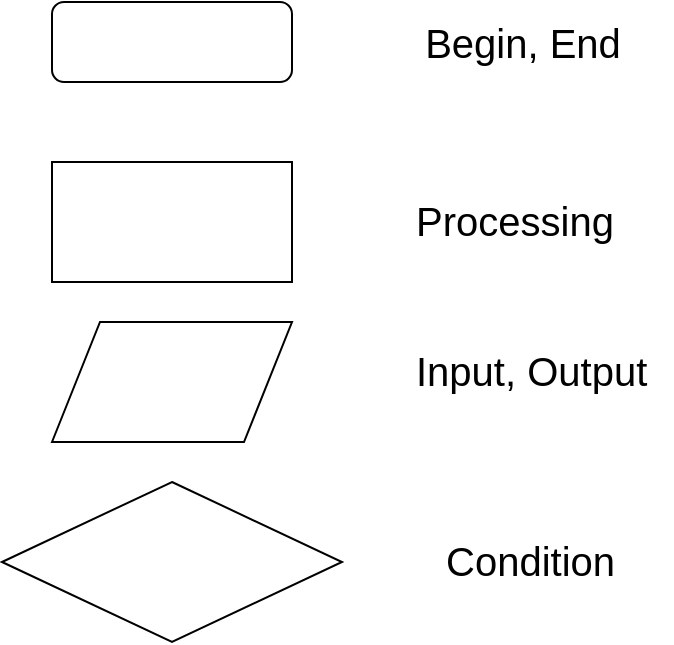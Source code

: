 <mxfile version="10.7.7" type="github"><diagram id="NQ_lSKHzyTNkHiHnLsRU" name="Page-1"><mxGraphModel dx="918" dy="435" grid="1" gridSize="10" guides="1" tooltips="1" connect="1" arrows="1" fold="1" page="1" pageScale="1" pageWidth="850" pageHeight="1100" math="0" shadow="0"><root><mxCell id="0"/><mxCell id="1" parent="0"/><mxCell id="tFHH3Uk4yq4T0WcbQTCw-1" value="" style="rounded=1;whiteSpace=wrap;html=1;" parent="1" vertex="1"><mxGeometry x="40" y="200" width="120" height="40" as="geometry"/></mxCell><mxCell id="tFHH3Uk4yq4T0WcbQTCw-2" value="" style="rounded=0;whiteSpace=wrap;html=1;" parent="1" vertex="1"><mxGeometry x="40" y="280" width="120" height="60" as="geometry"/></mxCell><mxCell id="tFHH3Uk4yq4T0WcbQTCw-3" value="" style="shape=parallelogram;perimeter=parallelogramPerimeter;whiteSpace=wrap;html=1;" parent="1" vertex="1"><mxGeometry x="40" y="360" width="120" height="60" as="geometry"/></mxCell><mxCell id="PAV6EqC9s6i-PgiVxpy9-1" value="" style="rhombus;whiteSpace=wrap;html=1;" vertex="1" parent="1"><mxGeometry x="15" y="440" width="170" height="80" as="geometry"/></mxCell><mxCell id="PAV6EqC9s6i-PgiVxpy9-2" value="Begin, End" style="text;html=1;resizable=0;autosize=1;align=center;verticalAlign=middle;points=[];fillColor=none;strokeColor=none;rounded=0;fontSize=20;" vertex="1" parent="1"><mxGeometry x="240" y="210" width="70" height="20" as="geometry"/></mxCell><mxCell id="PAV6EqC9s6i-PgiVxpy9-4" value="Processing" style="text;html=1;resizable=0;points=[];autosize=1;align=left;verticalAlign=top;spacingTop=-4;fontSize=20;" vertex="1" parent="1"><mxGeometry x="220" y="295" width="110" height="30" as="geometry"/></mxCell><mxCell id="PAV6EqC9s6i-PgiVxpy9-5" value="Input, Output" style="text;html=1;resizable=0;points=[];autosize=1;align=left;verticalAlign=top;spacingTop=-4;fontSize=20;" vertex="1" parent="1"><mxGeometry x="220" y="370" width="130" height="30" as="geometry"/></mxCell><mxCell id="PAV6EqC9s6i-PgiVxpy9-6" value="Condition" style="text;html=1;resizable=0;points=[];autosize=1;align=left;verticalAlign=top;spacingTop=-4;fontSize=20;" vertex="1" parent="1"><mxGeometry x="235" y="465" width="100" height="30" as="geometry"/></mxCell></root></mxGraphModel></diagram></mxfile>